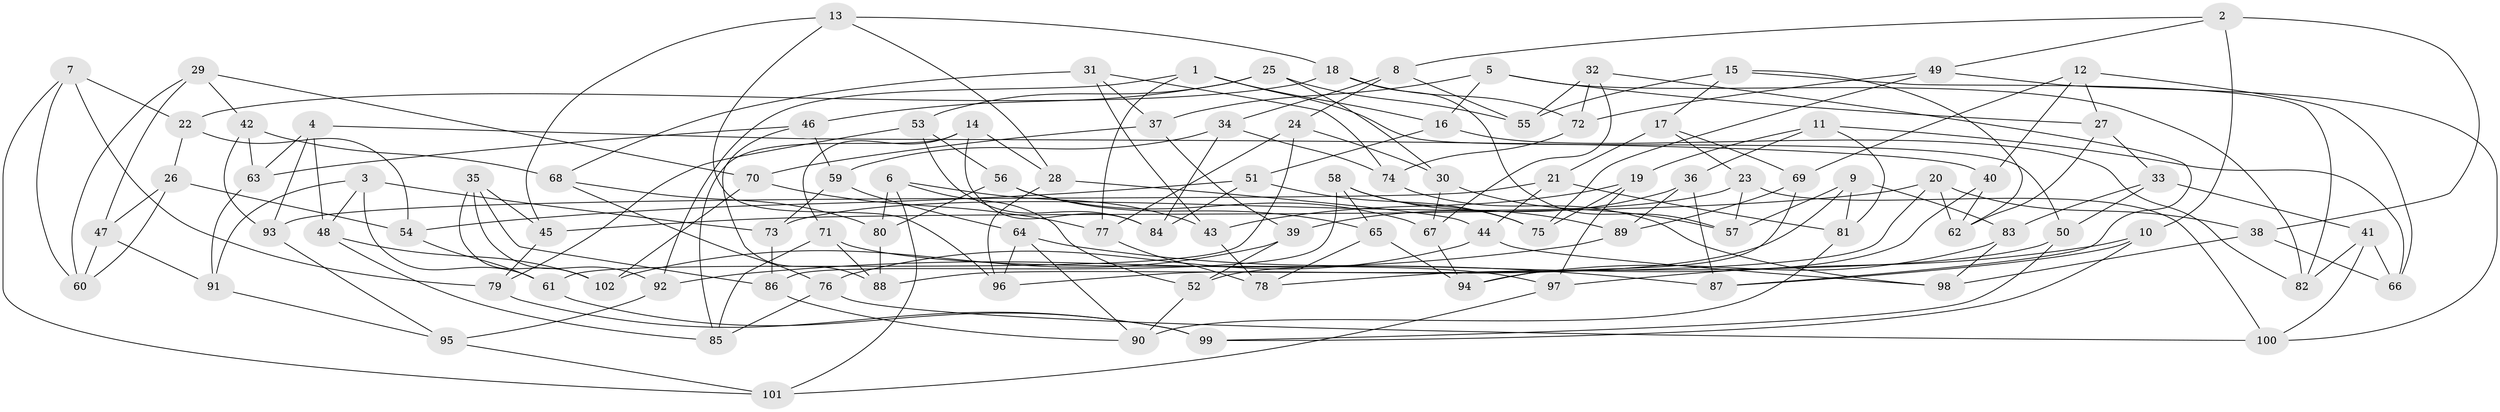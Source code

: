 // Generated by graph-tools (version 1.1) at 2025/56/03/09/25 04:56:53]
// undirected, 102 vertices, 204 edges
graph export_dot {
graph [start="1"]
  node [color=gray90,style=filled];
  1;
  2;
  3;
  4;
  5;
  6;
  7;
  8;
  9;
  10;
  11;
  12;
  13;
  14;
  15;
  16;
  17;
  18;
  19;
  20;
  21;
  22;
  23;
  24;
  25;
  26;
  27;
  28;
  29;
  30;
  31;
  32;
  33;
  34;
  35;
  36;
  37;
  38;
  39;
  40;
  41;
  42;
  43;
  44;
  45;
  46;
  47;
  48;
  49;
  50;
  51;
  52;
  53;
  54;
  55;
  56;
  57;
  58;
  59;
  60;
  61;
  62;
  63;
  64;
  65;
  66;
  67;
  68;
  69;
  70;
  71;
  72;
  73;
  74;
  75;
  76;
  77;
  78;
  79;
  80;
  81;
  82;
  83;
  84;
  85;
  86;
  87;
  88;
  89;
  90;
  91;
  92;
  93;
  94;
  95;
  96;
  97;
  98;
  99;
  100;
  101;
  102;
  1 -- 16;
  1 -- 77;
  1 -- 92;
  1 -- 50;
  2 -- 8;
  2 -- 10;
  2 -- 49;
  2 -- 38;
  3 -- 48;
  3 -- 73;
  3 -- 61;
  3 -- 91;
  4 -- 93;
  4 -- 48;
  4 -- 40;
  4 -- 63;
  5 -- 82;
  5 -- 16;
  5 -- 37;
  5 -- 27;
  6 -- 43;
  6 -- 101;
  6 -- 52;
  6 -- 80;
  7 -- 60;
  7 -- 22;
  7 -- 79;
  7 -- 101;
  8 -- 34;
  8 -- 24;
  8 -- 55;
  9 -- 81;
  9 -- 96;
  9 -- 83;
  9 -- 57;
  10 -- 87;
  10 -- 97;
  10 -- 99;
  11 -- 66;
  11 -- 36;
  11 -- 19;
  11 -- 81;
  12 -- 69;
  12 -- 27;
  12 -- 40;
  12 -- 66;
  13 -- 18;
  13 -- 45;
  13 -- 28;
  13 -- 96;
  14 -- 84;
  14 -- 85;
  14 -- 71;
  14 -- 28;
  15 -- 82;
  15 -- 55;
  15 -- 62;
  15 -- 17;
  16 -- 82;
  16 -- 51;
  17 -- 69;
  17 -- 23;
  17 -- 21;
  18 -- 22;
  18 -- 72;
  18 -- 57;
  19 -- 75;
  19 -- 43;
  19 -- 97;
  20 -- 45;
  20 -- 38;
  20 -- 62;
  20 -- 88;
  21 -- 44;
  21 -- 93;
  21 -- 81;
  22 -- 54;
  22 -- 26;
  23 -- 57;
  23 -- 100;
  23 -- 73;
  24 -- 61;
  24 -- 30;
  24 -- 77;
  25 -- 55;
  25 -- 53;
  25 -- 30;
  25 -- 46;
  26 -- 47;
  26 -- 60;
  26 -- 54;
  27 -- 62;
  27 -- 33;
  28 -- 44;
  28 -- 96;
  29 -- 70;
  29 -- 60;
  29 -- 42;
  29 -- 47;
  30 -- 67;
  30 -- 57;
  31 -- 37;
  31 -- 74;
  31 -- 43;
  31 -- 68;
  32 -- 87;
  32 -- 67;
  32 -- 72;
  32 -- 55;
  33 -- 50;
  33 -- 41;
  33 -- 83;
  34 -- 84;
  34 -- 74;
  34 -- 59;
  35 -- 102;
  35 -- 45;
  35 -- 92;
  35 -- 86;
  36 -- 39;
  36 -- 87;
  36 -- 89;
  37 -- 70;
  37 -- 39;
  38 -- 66;
  38 -- 98;
  39 -- 52;
  39 -- 102;
  40 -- 62;
  40 -- 52;
  41 -- 82;
  41 -- 66;
  41 -- 100;
  42 -- 63;
  42 -- 93;
  42 -- 68;
  43 -- 78;
  44 -- 98;
  44 -- 76;
  45 -- 79;
  46 -- 88;
  46 -- 59;
  46 -- 63;
  47 -- 91;
  47 -- 60;
  48 -- 102;
  48 -- 85;
  49 -- 75;
  49 -- 72;
  49 -- 100;
  50 -- 78;
  50 -- 99;
  51 -- 84;
  51 -- 75;
  51 -- 54;
  52 -- 90;
  53 -- 79;
  53 -- 56;
  53 -- 84;
  54 -- 61;
  56 -- 67;
  56 -- 80;
  56 -- 65;
  58 -- 75;
  58 -- 86;
  58 -- 65;
  58 -- 89;
  59 -- 64;
  59 -- 73;
  61 -- 99;
  63 -- 91;
  64 -- 90;
  64 -- 87;
  64 -- 96;
  65 -- 78;
  65 -- 94;
  67 -- 94;
  68 -- 80;
  68 -- 76;
  69 -- 89;
  69 -- 94;
  70 -- 102;
  70 -- 77;
  71 -- 97;
  71 -- 88;
  71 -- 85;
  72 -- 74;
  73 -- 86;
  74 -- 98;
  76 -- 85;
  76 -- 100;
  77 -- 78;
  79 -- 99;
  80 -- 88;
  81 -- 90;
  83 -- 94;
  83 -- 98;
  86 -- 90;
  89 -- 92;
  91 -- 95;
  92 -- 95;
  93 -- 95;
  95 -- 101;
  97 -- 101;
}
